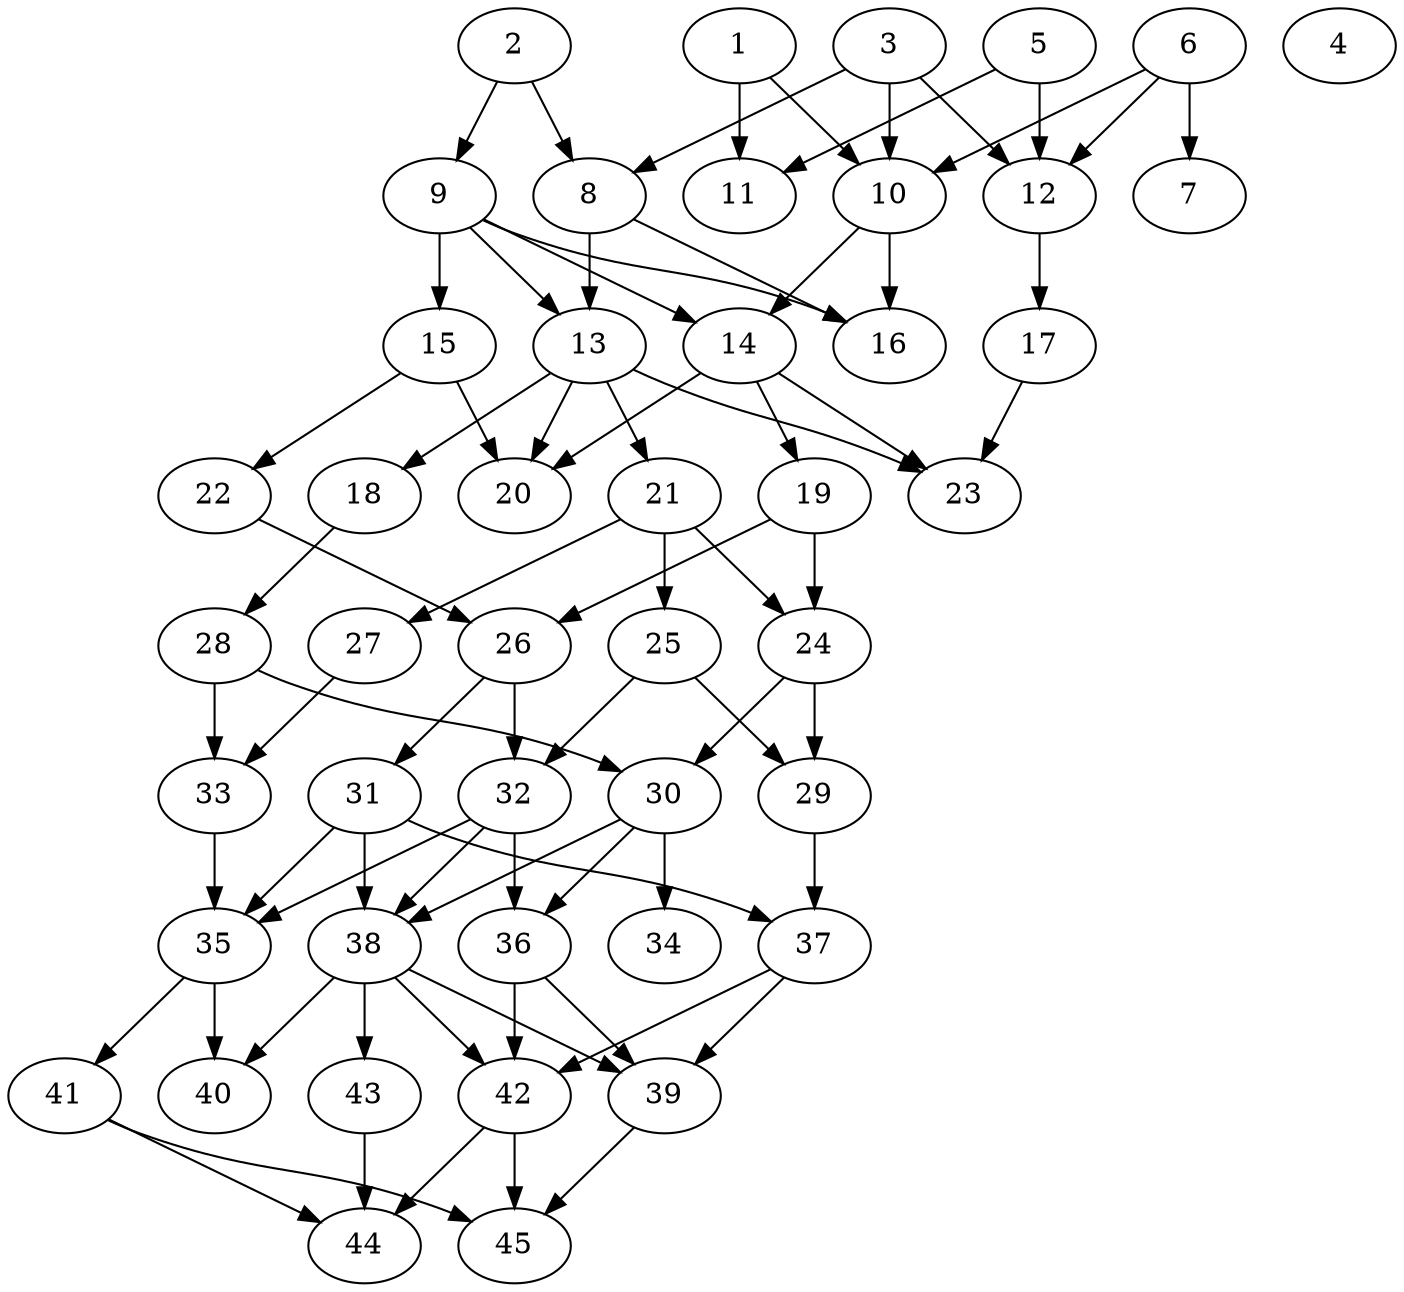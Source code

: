 // DAG automatically generated by daggen at Thu Oct  3 14:07:25 2019
// ./daggen --dot -n 45 --ccr 0.3 --fat 0.5 --regular 0.9 --density 0.5 --mindata 5242880 --maxdata 52428800 
digraph G {
  1 [size="108967253", alpha="0.03", expect_size="32690176"] 
  1 -> 10 [size ="32690176"]
  1 -> 11 [size ="32690176"]
  2 [size="159894187", alpha="0.13", expect_size="47968256"] 
  2 -> 8 [size ="47968256"]
  2 -> 9 [size ="47968256"]
  3 [size="150261760", alpha="0.08", expect_size="45078528"] 
  3 -> 8 [size ="45078528"]
  3 -> 10 [size ="45078528"]
  3 -> 12 [size ="45078528"]
  4 [size="153453227", alpha="0.16", expect_size="46035968"] 
  5 [size="126023680", alpha="0.16", expect_size="37807104"] 
  5 -> 11 [size ="37807104"]
  5 -> 12 [size ="37807104"]
  6 [size="86145707", alpha="0.17", expect_size="25843712"] 
  6 -> 7 [size ="25843712"]
  6 -> 10 [size ="25843712"]
  6 -> 12 [size ="25843712"]
  7 [size="116862293", alpha="0.13", expect_size="35058688"] 
  8 [size="76055893", alpha="0.08", expect_size="22816768"] 
  8 -> 13 [size ="22816768"]
  8 -> 16 [size ="22816768"]
  9 [size="117855573", alpha="0.18", expect_size="35356672"] 
  9 -> 13 [size ="35356672"]
  9 -> 14 [size ="35356672"]
  9 -> 15 [size ="35356672"]
  9 -> 16 [size ="35356672"]
  10 [size="149374293", alpha="0.18", expect_size="44812288"] 
  10 -> 14 [size ="44812288"]
  10 -> 16 [size ="44812288"]
  11 [size="28730027", alpha="0.11", expect_size="8619008"] 
  12 [size="50814293", alpha="0.04", expect_size="15244288"] 
  12 -> 17 [size ="15244288"]
  13 [size="156480853", alpha="0.13", expect_size="46944256"] 
  13 -> 18 [size ="46944256"]
  13 -> 20 [size ="46944256"]
  13 -> 21 [size ="46944256"]
  13 -> 23 [size ="46944256"]
  14 [size="60631040", alpha="0.14", expect_size="18189312"] 
  14 -> 19 [size ="18189312"]
  14 -> 20 [size ="18189312"]
  14 -> 23 [size ="18189312"]
  15 [size="27535360", alpha="0.17", expect_size="8260608"] 
  15 -> 20 [size ="8260608"]
  15 -> 22 [size ="8260608"]
  16 [size="151575893", alpha="0.13", expect_size="45472768"] 
  17 [size="129344853", alpha="0.18", expect_size="38803456"] 
  17 -> 23 [size ="38803456"]
  18 [size="71031467", alpha="0.16", expect_size="21309440"] 
  18 -> 28 [size ="21309440"]
  19 [size="135140693", alpha="0.11", expect_size="40542208"] 
  19 -> 24 [size ="40542208"]
  19 -> 26 [size ="40542208"]
  20 [size="116677973", alpha="0.08", expect_size="35003392"] 
  21 [size="99962880", alpha="0.17", expect_size="29988864"] 
  21 -> 24 [size ="29988864"]
  21 -> 25 [size ="29988864"]
  21 -> 27 [size ="29988864"]
  22 [size="32068267", alpha="0.05", expect_size="9620480"] 
  22 -> 26 [size ="9620480"]
  23 [size="63201280", alpha="0.09", expect_size="18960384"] 
  24 [size="161993387", alpha="0.10", expect_size="48598016"] 
  24 -> 29 [size ="48598016"]
  24 -> 30 [size ="48598016"]
  25 [size="113817600", alpha="0.05", expect_size="34145280"] 
  25 -> 29 [size ="34145280"]
  25 -> 32 [size ="34145280"]
  26 [size="88794453", alpha="0.09", expect_size="26638336"] 
  26 -> 31 [size ="26638336"]
  26 -> 32 [size ="26638336"]
  27 [size="37543253", alpha="0.06", expect_size="11262976"] 
  27 -> 33 [size ="11262976"]
  28 [size="19384320", alpha="0.10", expect_size="5815296"] 
  28 -> 30 [size ="5815296"]
  28 -> 33 [size ="5815296"]
  29 [size="145623040", alpha="0.06", expect_size="43686912"] 
  29 -> 37 [size ="43686912"]
  30 [size="73574400", alpha="0.20", expect_size="22072320"] 
  30 -> 34 [size ="22072320"]
  30 -> 36 [size ="22072320"]
  30 -> 38 [size ="22072320"]
  31 [size="138714453", alpha="0.15", expect_size="41614336"] 
  31 -> 35 [size ="41614336"]
  31 -> 37 [size ="41614336"]
  31 -> 38 [size ="41614336"]
  32 [size="117964800", alpha="0.14", expect_size="35389440"] 
  32 -> 35 [size ="35389440"]
  32 -> 36 [size ="35389440"]
  32 -> 38 [size ="35389440"]
  33 [size="153736533", alpha="0.11", expect_size="46120960"] 
  33 -> 35 [size ="46120960"]
  34 [size="64252587", alpha="0.13", expect_size="19275776"] 
  35 [size="142772907", alpha="0.17", expect_size="42831872"] 
  35 -> 40 [size ="42831872"]
  35 -> 41 [size ="42831872"]
  36 [size="25992533", alpha="0.18", expect_size="7797760"] 
  36 -> 39 [size ="7797760"]
  36 -> 42 [size ="7797760"]
  37 [size="97150293", alpha="0.12", expect_size="29145088"] 
  37 -> 39 [size ="29145088"]
  37 -> 42 [size ="29145088"]
  38 [size="141062827", alpha="0.14", expect_size="42318848"] 
  38 -> 39 [size ="42318848"]
  38 -> 40 [size ="42318848"]
  38 -> 42 [size ="42318848"]
  38 -> 43 [size ="42318848"]
  39 [size="59030187", alpha="0.11", expect_size="17709056"] 
  39 -> 45 [size ="17709056"]
  40 [size="108714667", alpha="0.00", expect_size="32614400"] 
  41 [size="107448320", alpha="0.20", expect_size="32234496"] 
  41 -> 44 [size ="32234496"]
  41 -> 45 [size ="32234496"]
  42 [size="66484907", alpha="0.02", expect_size="19945472"] 
  42 -> 44 [size ="19945472"]
  42 -> 45 [size ="19945472"]
  43 [size="19169280", alpha="0.09", expect_size="5750784"] 
  43 -> 44 [size ="5750784"]
  44 [size="104502613", alpha="0.15", expect_size="31350784"] 
  45 [size="51066880", alpha="0.13", expect_size="15320064"] 
}
